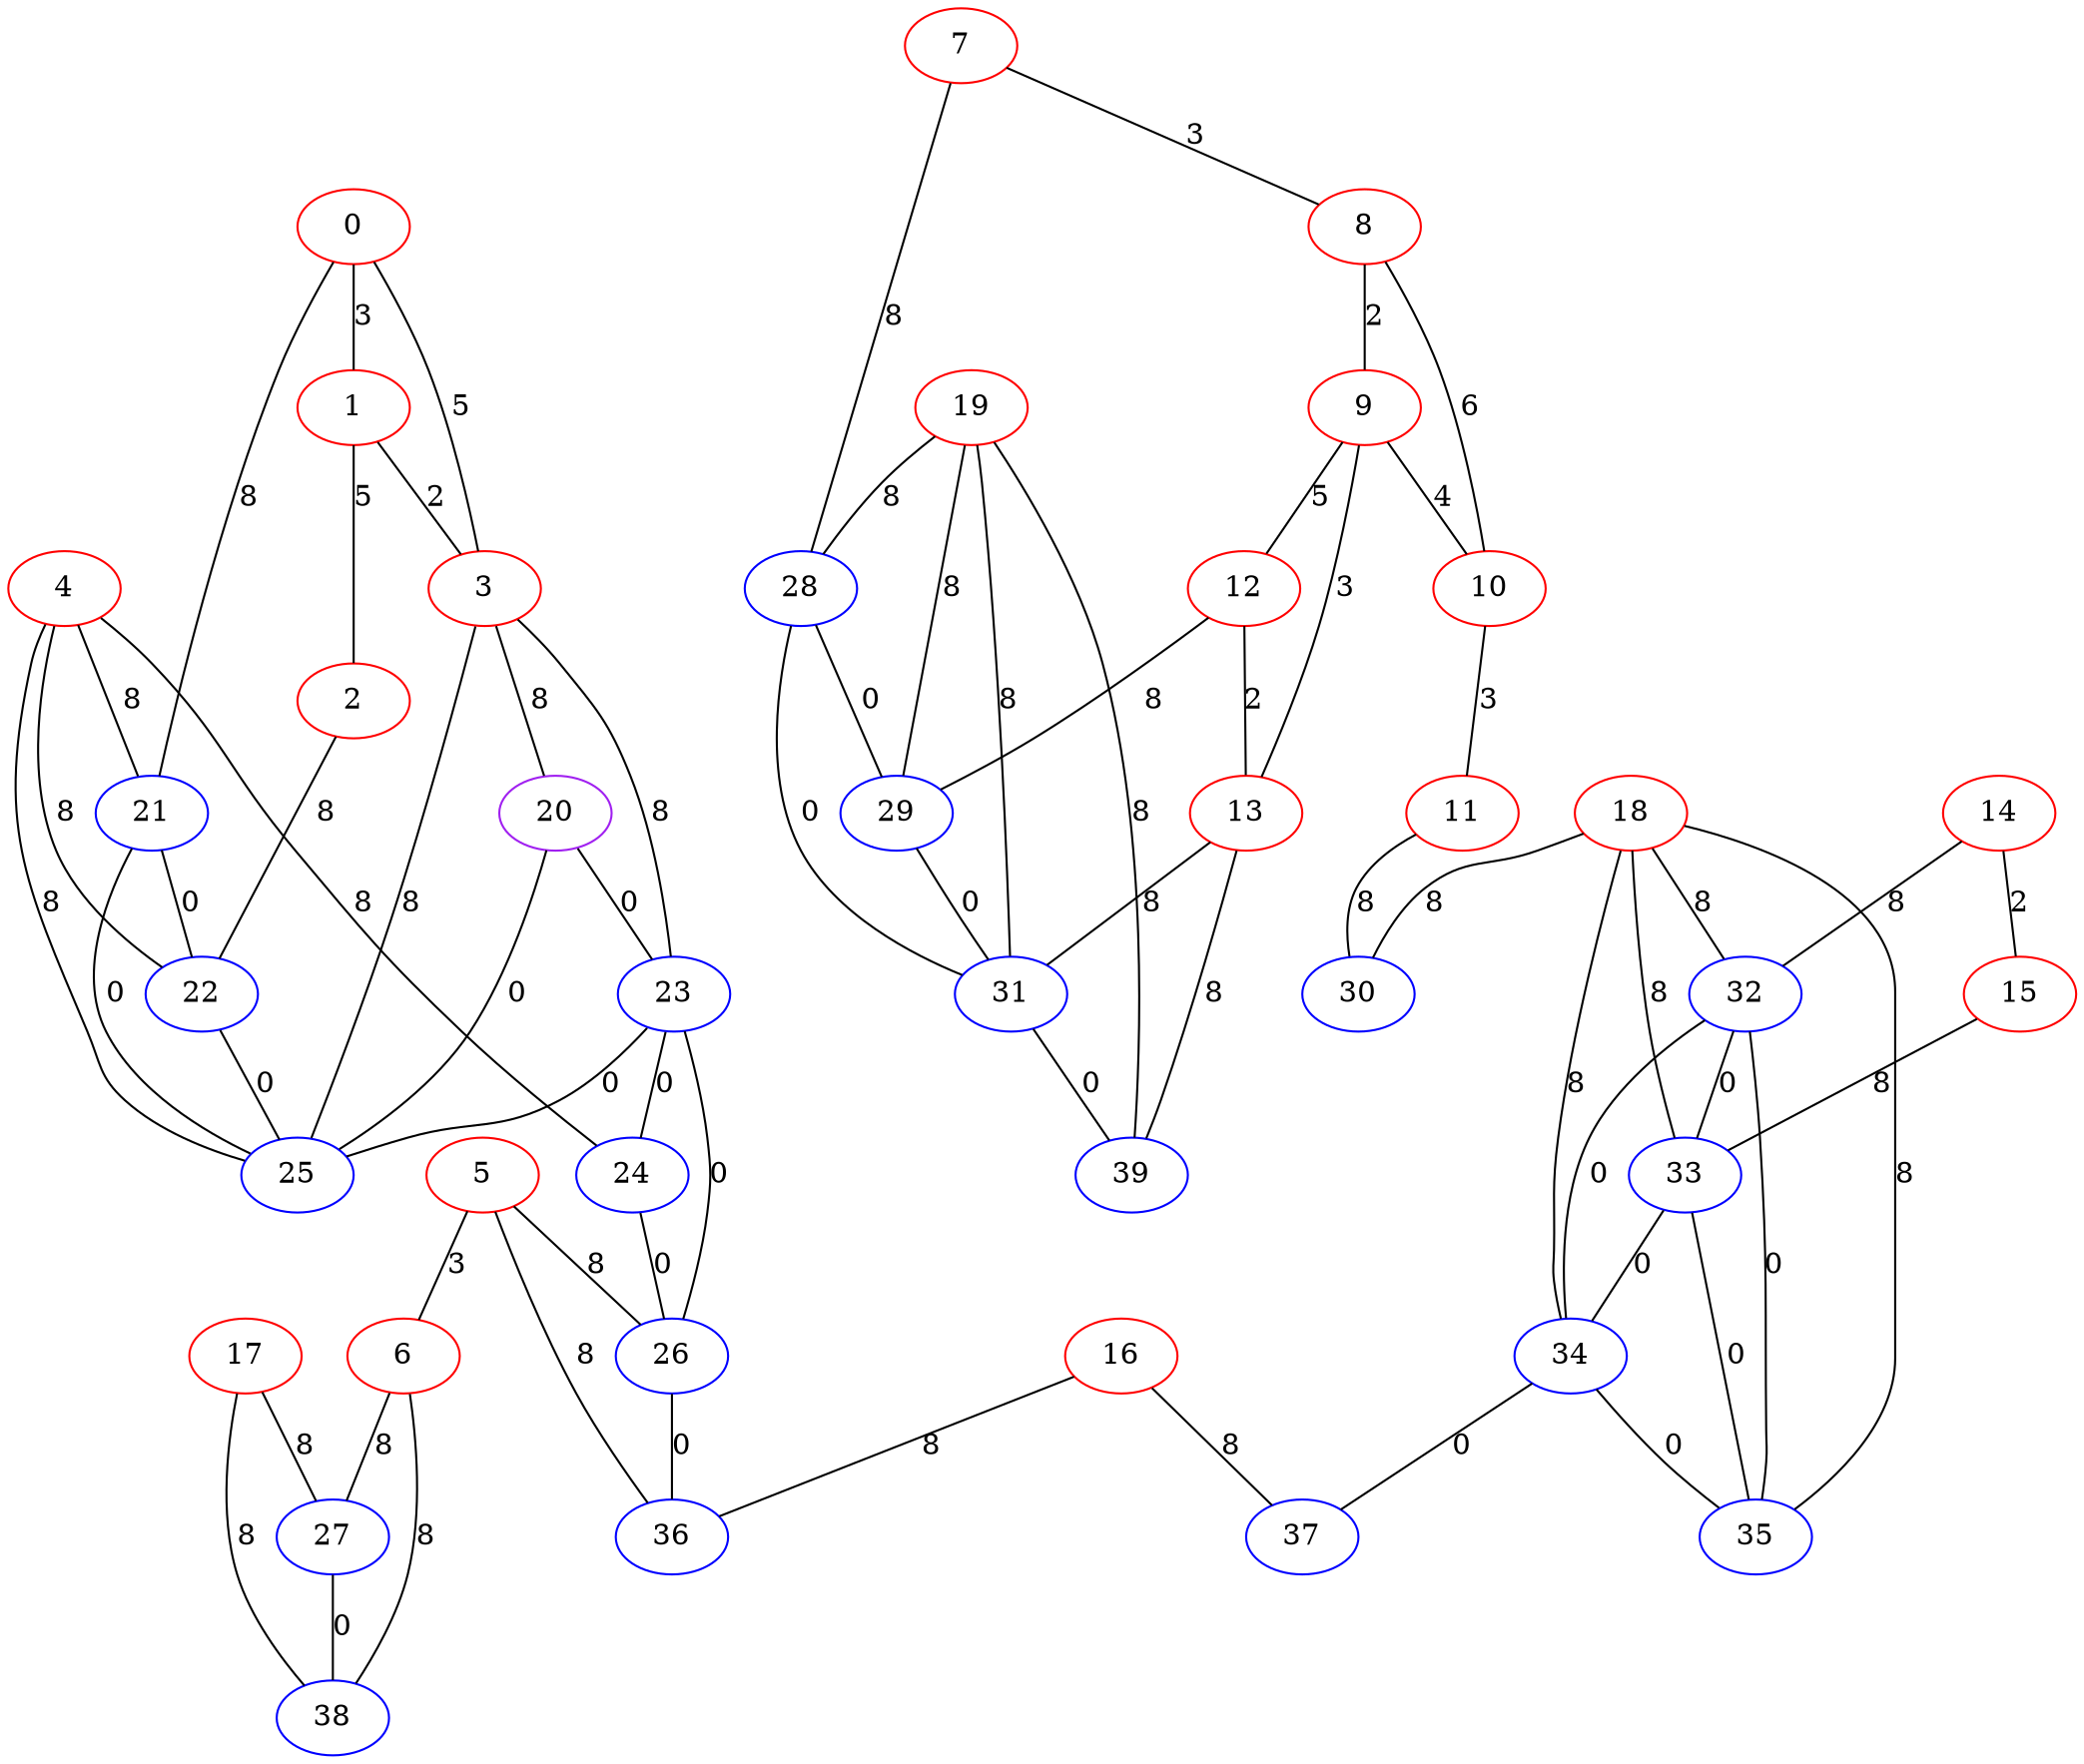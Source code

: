 graph "" {
0 [color=red, weight=1];
1 [color=red, weight=1];
2 [color=red, weight=1];
3 [color=red, weight=1];
4 [color=red, weight=1];
5 [color=red, weight=1];
6 [color=red, weight=1];
7 [color=red, weight=1];
8 [color=red, weight=1];
9 [color=red, weight=1];
10 [color=red, weight=1];
11 [color=red, weight=1];
12 [color=red, weight=1];
13 [color=red, weight=1];
14 [color=red, weight=1];
15 [color=red, weight=1];
16 [color=red, weight=1];
17 [color=red, weight=1];
18 [color=red, weight=1];
19 [color=red, weight=1];
20 [color=purple, weight=4];
21 [color=blue, weight=3];
22 [color=blue, weight=3];
23 [color=blue, weight=3];
24 [color=blue, weight=3];
25 [color=blue, weight=3];
26 [color=blue, weight=3];
27 [color=blue, weight=3];
28 [color=blue, weight=3];
29 [color=blue, weight=3];
30 [color=blue, weight=3];
31 [color=blue, weight=3];
32 [color=blue, weight=3];
33 [color=blue, weight=3];
34 [color=blue, weight=3];
35 [color=blue, weight=3];
36 [color=blue, weight=3];
37 [color=blue, weight=3];
38 [color=blue, weight=3];
39 [color=blue, weight=3];
0 -- 1  [key=0, label=3];
0 -- 3  [key=0, label=5];
0 -- 21  [key=0, label=8];
1 -- 2  [key=0, label=5];
1 -- 3  [key=0, label=2];
2 -- 22  [key=0, label=8];
3 -- 20  [key=0, label=8];
3 -- 25  [key=0, label=8];
3 -- 23  [key=0, label=8];
4 -- 24  [key=0, label=8];
4 -- 25  [key=0, label=8];
4 -- 21  [key=0, label=8];
4 -- 22  [key=0, label=8];
5 -- 26  [key=0, label=8];
5 -- 36  [key=0, label=8];
5 -- 6  [key=0, label=3];
6 -- 27  [key=0, label=8];
6 -- 38  [key=0, label=8];
7 -- 8  [key=0, label=3];
7 -- 28  [key=0, label=8];
8 -- 9  [key=0, label=2];
8 -- 10  [key=0, label=6];
9 -- 10  [key=0, label=4];
9 -- 12  [key=0, label=5];
9 -- 13  [key=0, label=3];
10 -- 11  [key=0, label=3];
11 -- 30  [key=0, label=8];
12 -- 13  [key=0, label=2];
12 -- 29  [key=0, label=8];
13 -- 39  [key=0, label=8];
13 -- 31  [key=0, label=8];
14 -- 32  [key=0, label=8];
14 -- 15  [key=0, label=2];
15 -- 33  [key=0, label=8];
16 -- 36  [key=0, label=8];
16 -- 37  [key=0, label=8];
17 -- 27  [key=0, label=8];
17 -- 38  [key=0, label=8];
18 -- 32  [key=0, label=8];
18 -- 33  [key=0, label=8];
18 -- 34  [key=0, label=8];
18 -- 35  [key=0, label=8];
18 -- 30  [key=0, label=8];
19 -- 39  [key=0, label=8];
19 -- 28  [key=0, label=8];
19 -- 29  [key=0, label=8];
19 -- 31  [key=0, label=8];
20 -- 25  [key=0, label=0];
20 -- 23  [key=0, label=0];
21 -- 25  [key=0, label=0];
21 -- 22  [key=0, label=0];
22 -- 25  [key=0, label=0];
23 -- 24  [key=0, label=0];
23 -- 25  [key=0, label=0];
23 -- 26  [key=0, label=0];
24 -- 26  [key=0, label=0];
26 -- 36  [key=0, label=0];
27 -- 38  [key=0, label=0];
28 -- 29  [key=0, label=0];
28 -- 31  [key=0, label=0];
29 -- 31  [key=0, label=0];
31 -- 39  [key=0, label=0];
32 -- 33  [key=0, label=0];
32 -- 34  [key=0, label=0];
32 -- 35  [key=0, label=0];
33 -- 34  [key=0, label=0];
33 -- 35  [key=0, label=0];
34 -- 35  [key=0, label=0];
34 -- 37  [key=0, label=0];
}
